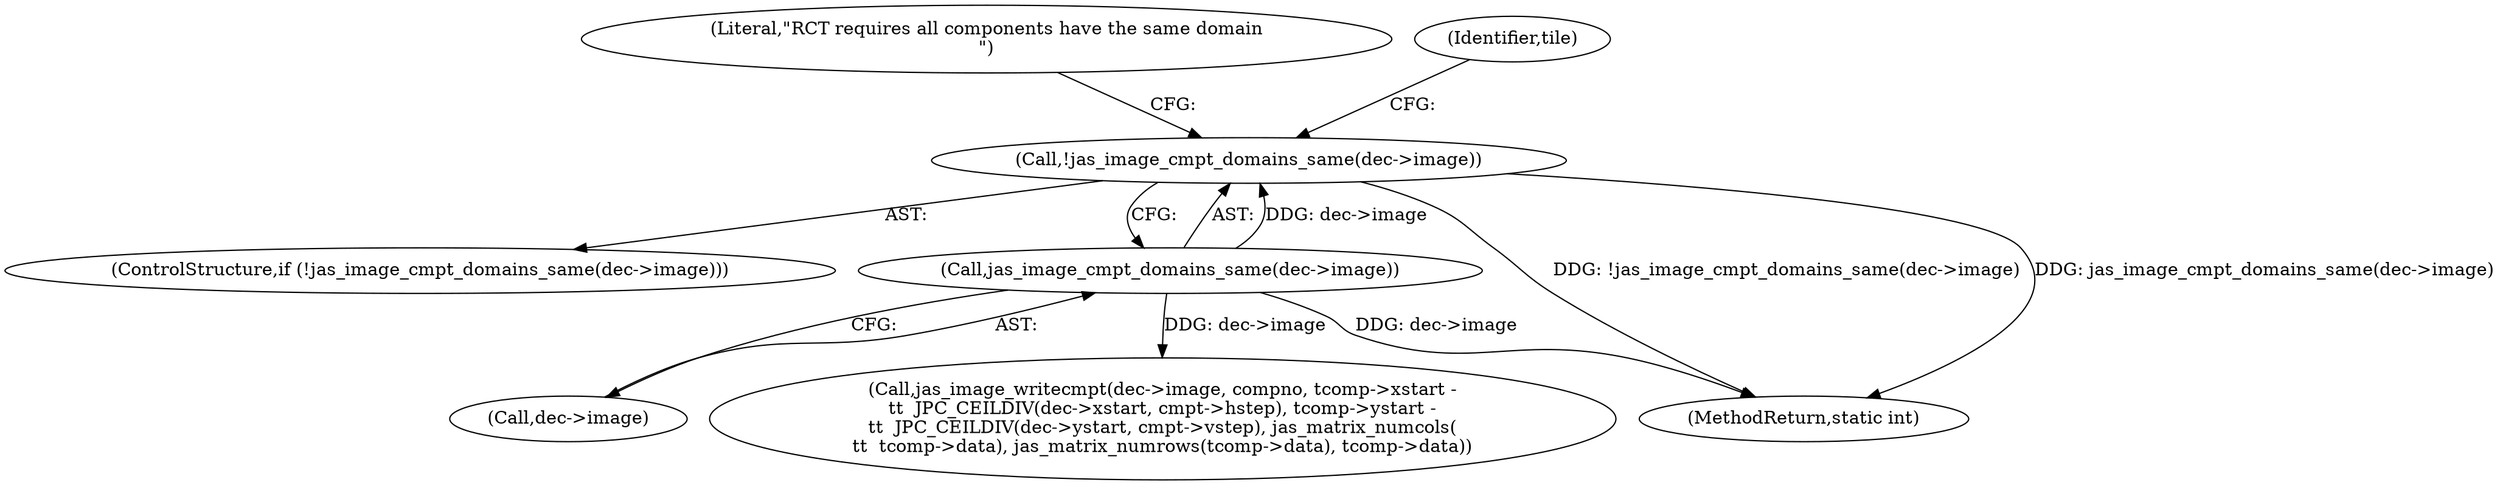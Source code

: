 digraph "0_jasper_dee11ec440d7908d1daf69f40a3324b27cf213ba@API" {
"1000362" [label="(Call,!jas_image_cmpt_domains_same(dec->image))"];
"1000363" [label="(Call,jas_image_cmpt_domains_same(dec->image))"];
"1000363" [label="(Call,jas_image_cmpt_domains_same(dec->image))"];
"1000369" [label="(Literal,\"RCT requires all components have the same domain\n\")"];
"1000364" [label="(Call,dec->image)"];
"1000377" [label="(Identifier,tile)"];
"1000653" [label="(Call,jas_image_writecmpt(dec->image, compno, tcomp->xstart -\n\t\t  JPC_CEILDIV(dec->xstart, cmpt->hstep), tcomp->ystart -\n\t\t  JPC_CEILDIV(dec->ystart, cmpt->vstep), jas_matrix_numcols(\n\t\t  tcomp->data), jas_matrix_numrows(tcomp->data), tcomp->data))"];
"1000362" [label="(Call,!jas_image_cmpt_domains_same(dec->image))"];
"1000361" [label="(ControlStructure,if (!jas_image_cmpt_domains_same(dec->image)))"];
"1000699" [label="(MethodReturn,static int)"];
"1000362" -> "1000361"  [label="AST: "];
"1000362" -> "1000363"  [label="CFG: "];
"1000363" -> "1000362"  [label="AST: "];
"1000369" -> "1000362"  [label="CFG: "];
"1000377" -> "1000362"  [label="CFG: "];
"1000362" -> "1000699"  [label="DDG: !jas_image_cmpt_domains_same(dec->image)"];
"1000362" -> "1000699"  [label="DDG: jas_image_cmpt_domains_same(dec->image)"];
"1000363" -> "1000362"  [label="DDG: dec->image"];
"1000363" -> "1000364"  [label="CFG: "];
"1000364" -> "1000363"  [label="AST: "];
"1000363" -> "1000699"  [label="DDG: dec->image"];
"1000363" -> "1000653"  [label="DDG: dec->image"];
}
